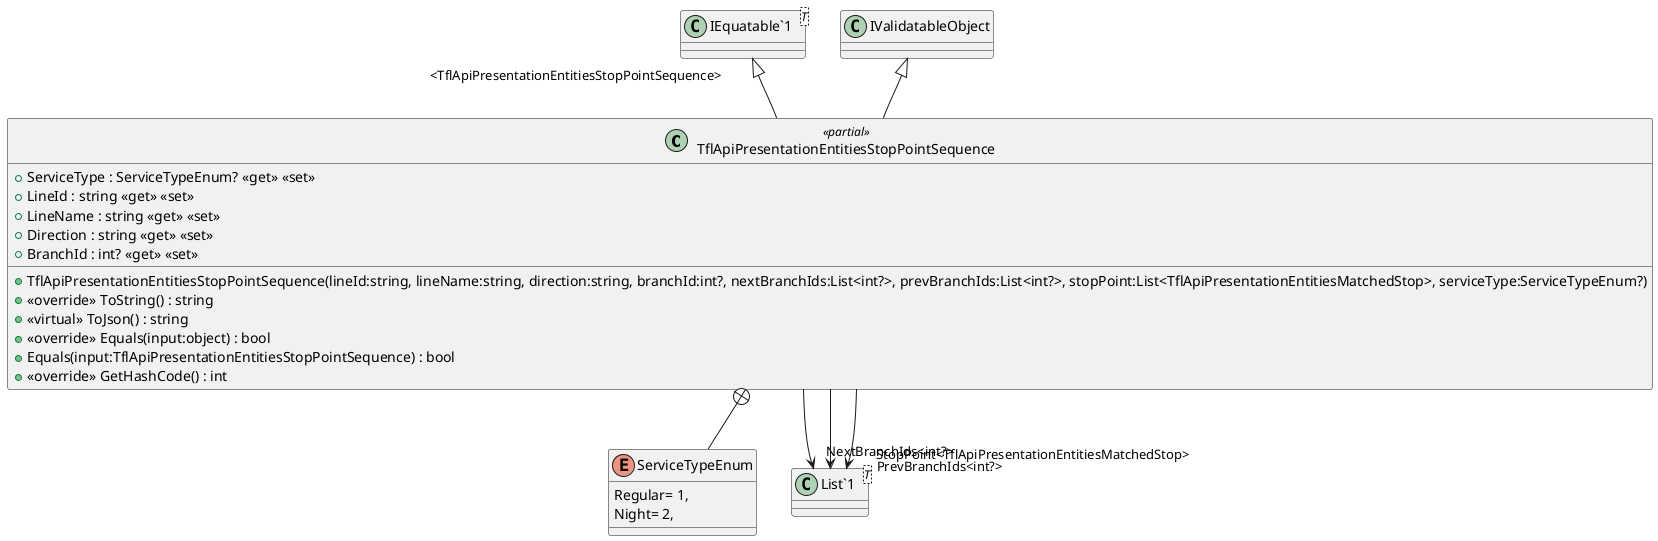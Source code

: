 @startuml
class TflApiPresentationEntitiesStopPointSequence <<partial>> {
    + ServiceType : ServiceTypeEnum? <<get>> <<set>>
    + TflApiPresentationEntitiesStopPointSequence(lineId:string, lineName:string, direction:string, branchId:int?, nextBranchIds:List<int?>, prevBranchIds:List<int?>, stopPoint:List<TflApiPresentationEntitiesMatchedStop>, serviceType:ServiceTypeEnum?)
    + LineId : string <<get>> <<set>>
    + LineName : string <<get>> <<set>>
    + Direction : string <<get>> <<set>>
    + BranchId : int? <<get>> <<set>>
    + <<override>> ToString() : string
    + <<virtual>> ToJson() : string
    + <<override>> Equals(input:object) : bool
    + Equals(input:TflApiPresentationEntitiesStopPointSequence) : bool
    + <<override>> GetHashCode() : int
}
class "IEquatable`1"<T> {
}
enum ServiceTypeEnum {
    Regular= 1,
    Night= 2,
}
class "List`1"<T> {
}
"IEquatable`1" "<TflApiPresentationEntitiesStopPointSequence>" <|-- TflApiPresentationEntitiesStopPointSequence
IValidatableObject <|-- TflApiPresentationEntitiesStopPointSequence
TflApiPresentationEntitiesStopPointSequence --> "NextBranchIds<int?>" "List`1"
TflApiPresentationEntitiesStopPointSequence --> "PrevBranchIds<int?>" "List`1"
TflApiPresentationEntitiesStopPointSequence --> "StopPoint<TflApiPresentationEntitiesMatchedStop>" "List`1"
TflApiPresentationEntitiesStopPointSequence +-- ServiceTypeEnum
@enduml
